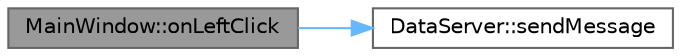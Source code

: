 digraph "MainWindow::onLeftClick"
{
 // LATEX_PDF_SIZE
  bgcolor="transparent";
  edge [fontname=Helvetica,fontsize=10,labelfontname=Helvetica,labelfontsize=10];
  node [fontname=Helvetica,fontsize=10,shape=box,height=0.2,width=0.4];
  rankdir="LR";
  Node1 [id="Node000001",label="MainWindow::onLeftClick",height=0.2,width=0.4,color="gray40", fillcolor="grey60", style="filled", fontcolor="black",tooltip="Handles the left button click."];
  Node1 -> Node2 [id="edge1_Node000001_Node000002",color="steelblue1",style="solid",tooltip=" "];
  Node2 [id="Node000002",label="DataServer::sendMessage",height=0.2,width=0.4,color="grey40", fillcolor="white", style="filled",URL="$class_data_server.html#a4e8536577723f07c1d5250af91d84bab",tooltip="Sends a text message to all connected clients."];
}
